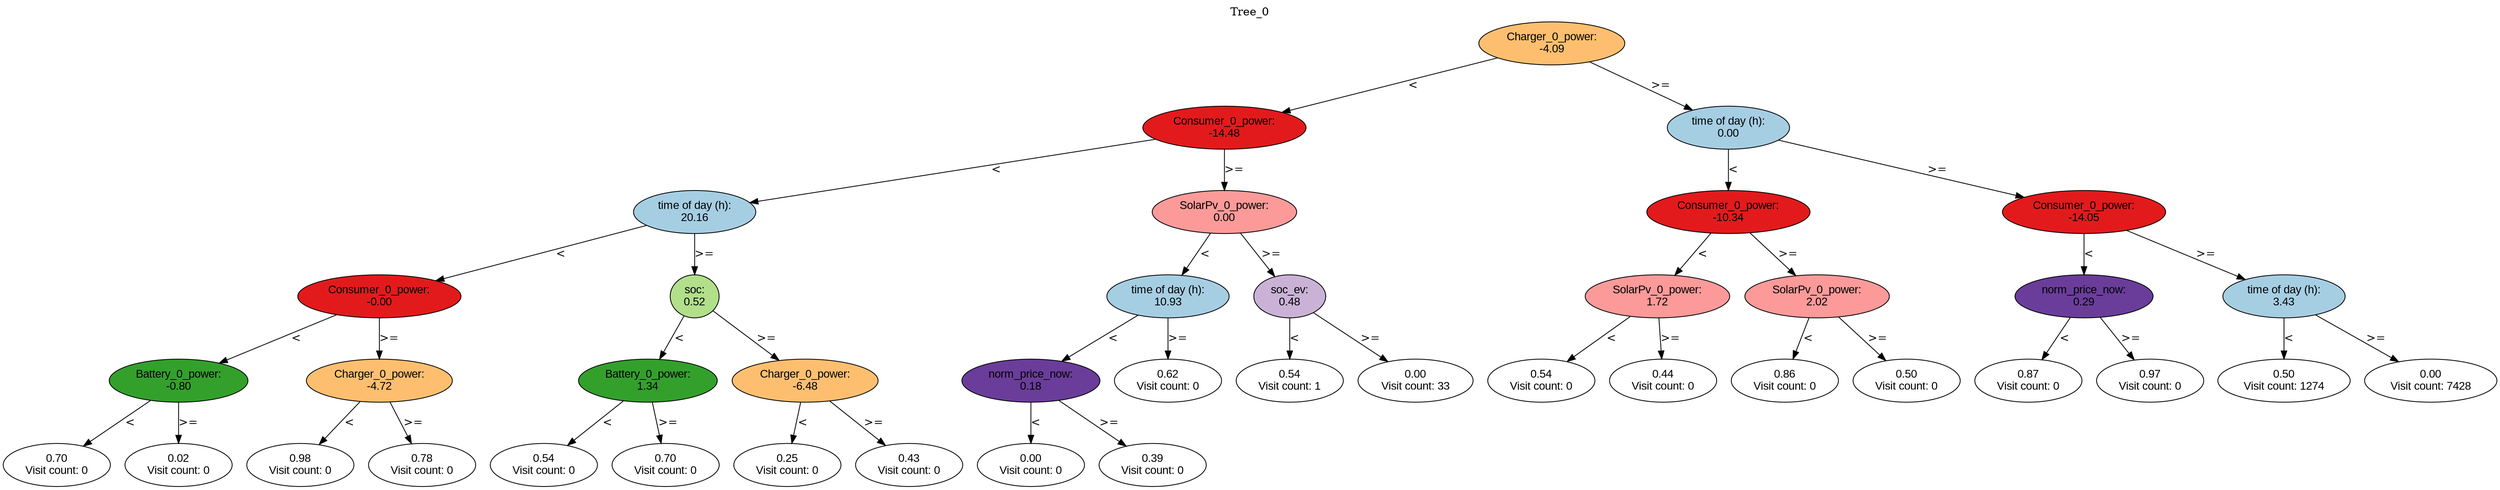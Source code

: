 digraph BST {
    node [fontname="Arial" style=filled colorscheme=paired12];
    0 [ label = "Charger_0_power:
-4.09" fillcolor=7];
    1 [ label = "Consumer_0_power:
-14.48" fillcolor=6];
    2 [ label = "time of day (h):
20.16" fillcolor=1];
    3 [ label = "Consumer_0_power:
-0.00" fillcolor=6];
    4 [ label = "Battery_0_power:
-0.80" fillcolor=4];
    5 [ label = "0.70
Visit count: 0" fillcolor=white];
    6 [ label = "0.02
Visit count: 0" fillcolor=white];
    7 [ label = "Charger_0_power:
-4.72" fillcolor=7];
    8 [ label = "0.98
Visit count: 0" fillcolor=white];
    9 [ label = "0.78
Visit count: 0" fillcolor=white];
    10 [ label = "soc:
0.52" fillcolor=3];
    11 [ label = "Battery_0_power:
1.34" fillcolor=4];
    12 [ label = "0.54
Visit count: 0" fillcolor=white];
    13 [ label = "0.70
Visit count: 0" fillcolor=white];
    14 [ label = "Charger_0_power:
-6.48" fillcolor=7];
    15 [ label = "0.25
Visit count: 0" fillcolor=white];
    16 [ label = "0.43
Visit count: 0" fillcolor=white];
    17 [ label = "SolarPv_0_power:
0.00" fillcolor=5];
    18 [ label = "time of day (h):
10.93" fillcolor=1];
    19 [ label = "norm_price_now:
0.18" fillcolor=10];
    20 [ label = "0.00
Visit count: 0" fillcolor=white];
    21 [ label = "0.39
Visit count: 0" fillcolor=white];
    22 [ label = "0.62
Visit count: 0" fillcolor=white];
    23 [ label = "soc_ev:
0.48" fillcolor=9];
    24 [ label = "0.54
Visit count: 1" fillcolor=white];
    25 [ label = "0.00
Visit count: 33" fillcolor=white];
    26 [ label = "time of day (h):
0.00" fillcolor=1];
    27 [ label = "Consumer_0_power:
-10.34" fillcolor=6];
    28 [ label = "SolarPv_0_power:
1.72" fillcolor=5];
    29 [ label = "0.54
Visit count: 0" fillcolor=white];
    30 [ label = "0.44
Visit count: 0" fillcolor=white];
    31 [ label = "SolarPv_0_power:
2.02" fillcolor=5];
    32 [ label = "0.86
Visit count: 0" fillcolor=white];
    33 [ label = "0.50
Visit count: 0" fillcolor=white];
    34 [ label = "Consumer_0_power:
-14.05" fillcolor=6];
    35 [ label = "norm_price_now:
0.29" fillcolor=10];
    36 [ label = "0.87
Visit count: 0" fillcolor=white];
    37 [ label = "0.97
Visit count: 0" fillcolor=white];
    38 [ label = "time of day (h):
3.43" fillcolor=1];
    39 [ label = "0.50
Visit count: 1274" fillcolor=white];
    40 [ label = "0.00
Visit count: 7428" fillcolor=white];

    0  -> 1[ label = "<"];
    0  -> 26[ label = ">="];
    1  -> 2[ label = "<"];
    1  -> 17[ label = ">="];
    2  -> 3[ label = "<"];
    2  -> 10[ label = ">="];
    3  -> 4[ label = "<"];
    3  -> 7[ label = ">="];
    4  -> 5[ label = "<"];
    4  -> 6[ label = ">="];
    7  -> 8[ label = "<"];
    7  -> 9[ label = ">="];
    10  -> 11[ label = "<"];
    10  -> 14[ label = ">="];
    11  -> 12[ label = "<"];
    11  -> 13[ label = ">="];
    14  -> 15[ label = "<"];
    14  -> 16[ label = ">="];
    17  -> 18[ label = "<"];
    17  -> 23[ label = ">="];
    18  -> 19[ label = "<"];
    18  -> 22[ label = ">="];
    19  -> 20[ label = "<"];
    19  -> 21[ label = ">="];
    23  -> 24[ label = "<"];
    23  -> 25[ label = ">="];
    26  -> 27[ label = "<"];
    26  -> 34[ label = ">="];
    27  -> 28[ label = "<"];
    27  -> 31[ label = ">="];
    28  -> 29[ label = "<"];
    28  -> 30[ label = ">="];
    31  -> 32[ label = "<"];
    31  -> 33[ label = ">="];
    34  -> 35[ label = "<"];
    34  -> 38[ label = ">="];
    35  -> 36[ label = "<"];
    35  -> 37[ label = ">="];
    38  -> 39[ label = "<"];
    38  -> 40[ label = ">="];

    labelloc="t";
    label="Tree_0";
}